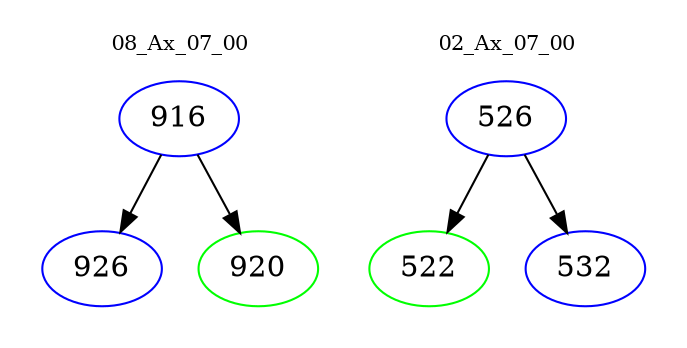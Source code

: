 digraph{
subgraph cluster_0 {
color = white
label = "08_Ax_07_00";
fontsize=10;
T0_916 [label="916", color="blue"]
T0_916 -> T0_926 [color="black"]
T0_926 [label="926", color="blue"]
T0_916 -> T0_920 [color="black"]
T0_920 [label="920", color="green"]
}
subgraph cluster_1 {
color = white
label = "02_Ax_07_00";
fontsize=10;
T1_526 [label="526", color="blue"]
T1_526 -> T1_522 [color="black"]
T1_522 [label="522", color="green"]
T1_526 -> T1_532 [color="black"]
T1_532 [label="532", color="blue"]
}
}
